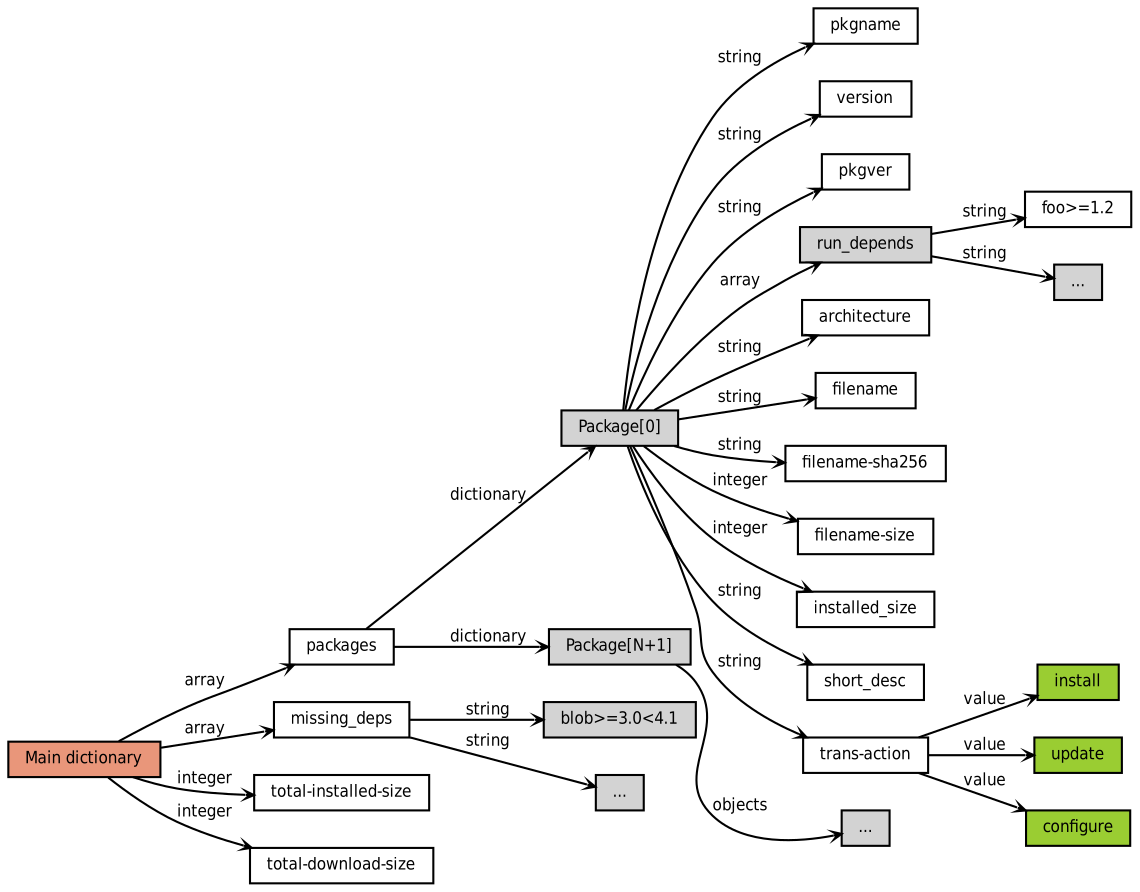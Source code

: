 digraph transaction_dictionary {
	graph [rankdir=LR,ranksep=".1"];
	edge [arrowhead="vee",arrowsize="0.40",fontname="DejaVuSansCondensed",fontsize="8"];
	node [shape=box,fontname="DejaVuSansCondensed",fontsize="8",height=".1",width=".1"];
	main -> packages [label="array"];
	main -> missing_deps [label="array"];
	missing_deps -> mdep1 [label="string"];
	missing_deps -> mdep2 [label="string"];
	mdep1 [style=filled,label="blob>=3.0<4.1"];
	mdep2 [style=filled,label="..."];
	main -> totalsize [label="integer"];
	main -> totaldlsize [label="integer"];
	main [style=filled,fillcolor="darksalmon",label="Main dictionary"];
	totalsize [label="total-installed-size"];
	totaldlsize [label="total-download-size"];
	packages -> dictionary [label="dictionary"];
	packages -> dictionary2 [label="dictionary"];
	dictionary [style=filled,label="Package[0]"];
	dictionary2 [style=filled,label="Package[N+1]"];
	dictionary2 -> dict2_objs [label="objects"];
	dict2_objs [style=filled,label="..."];
	dictionary -> pkgname [label="string"];
	dictionary -> version [label="string"];
	dictionary -> pkgver [label="string"];
	dictionary -> run_depends [label="array"];
	run_depends [style=filled];
	run_depends -> rundep1_string [label="string"];
	run_depends -> rundep2_string [label="string"];
	rundep1_string [label="foo>=1.2"];
	rundep2_string [style=filled,label="..."];
	dictionary -> architecture [label="string"];
	dictionary -> filename [label="string"];
	dictionary -> fnamesha256 [label="string"];
	fnamesha256 [label="filename-sha256"];
	dictionary -> fnamesize [label="integer"];
	fnamesize [label="filename-size"];
	dictionary -> instsize [label="integer"];
	instsize [label="installed_size"];
	dictionary -> short_desc [label="string"]
	dictionary -> trans_action [label="string"];
	trans_action [label="trans-action"];
	trans_action -> tract_inst [label="value"];
	trans_action -> tract_up [label="value"];
	trans_action -> tract_cf [label="value"];
	tract_inst [style=filled,fillcolor="yellowgreen",label="install"];
	tract_up [style=filled,fillcolor="yellowgreen",label="update"];
	tract_cf [style=filled,fillcolor="yellowgreen",label="configure"];
}
